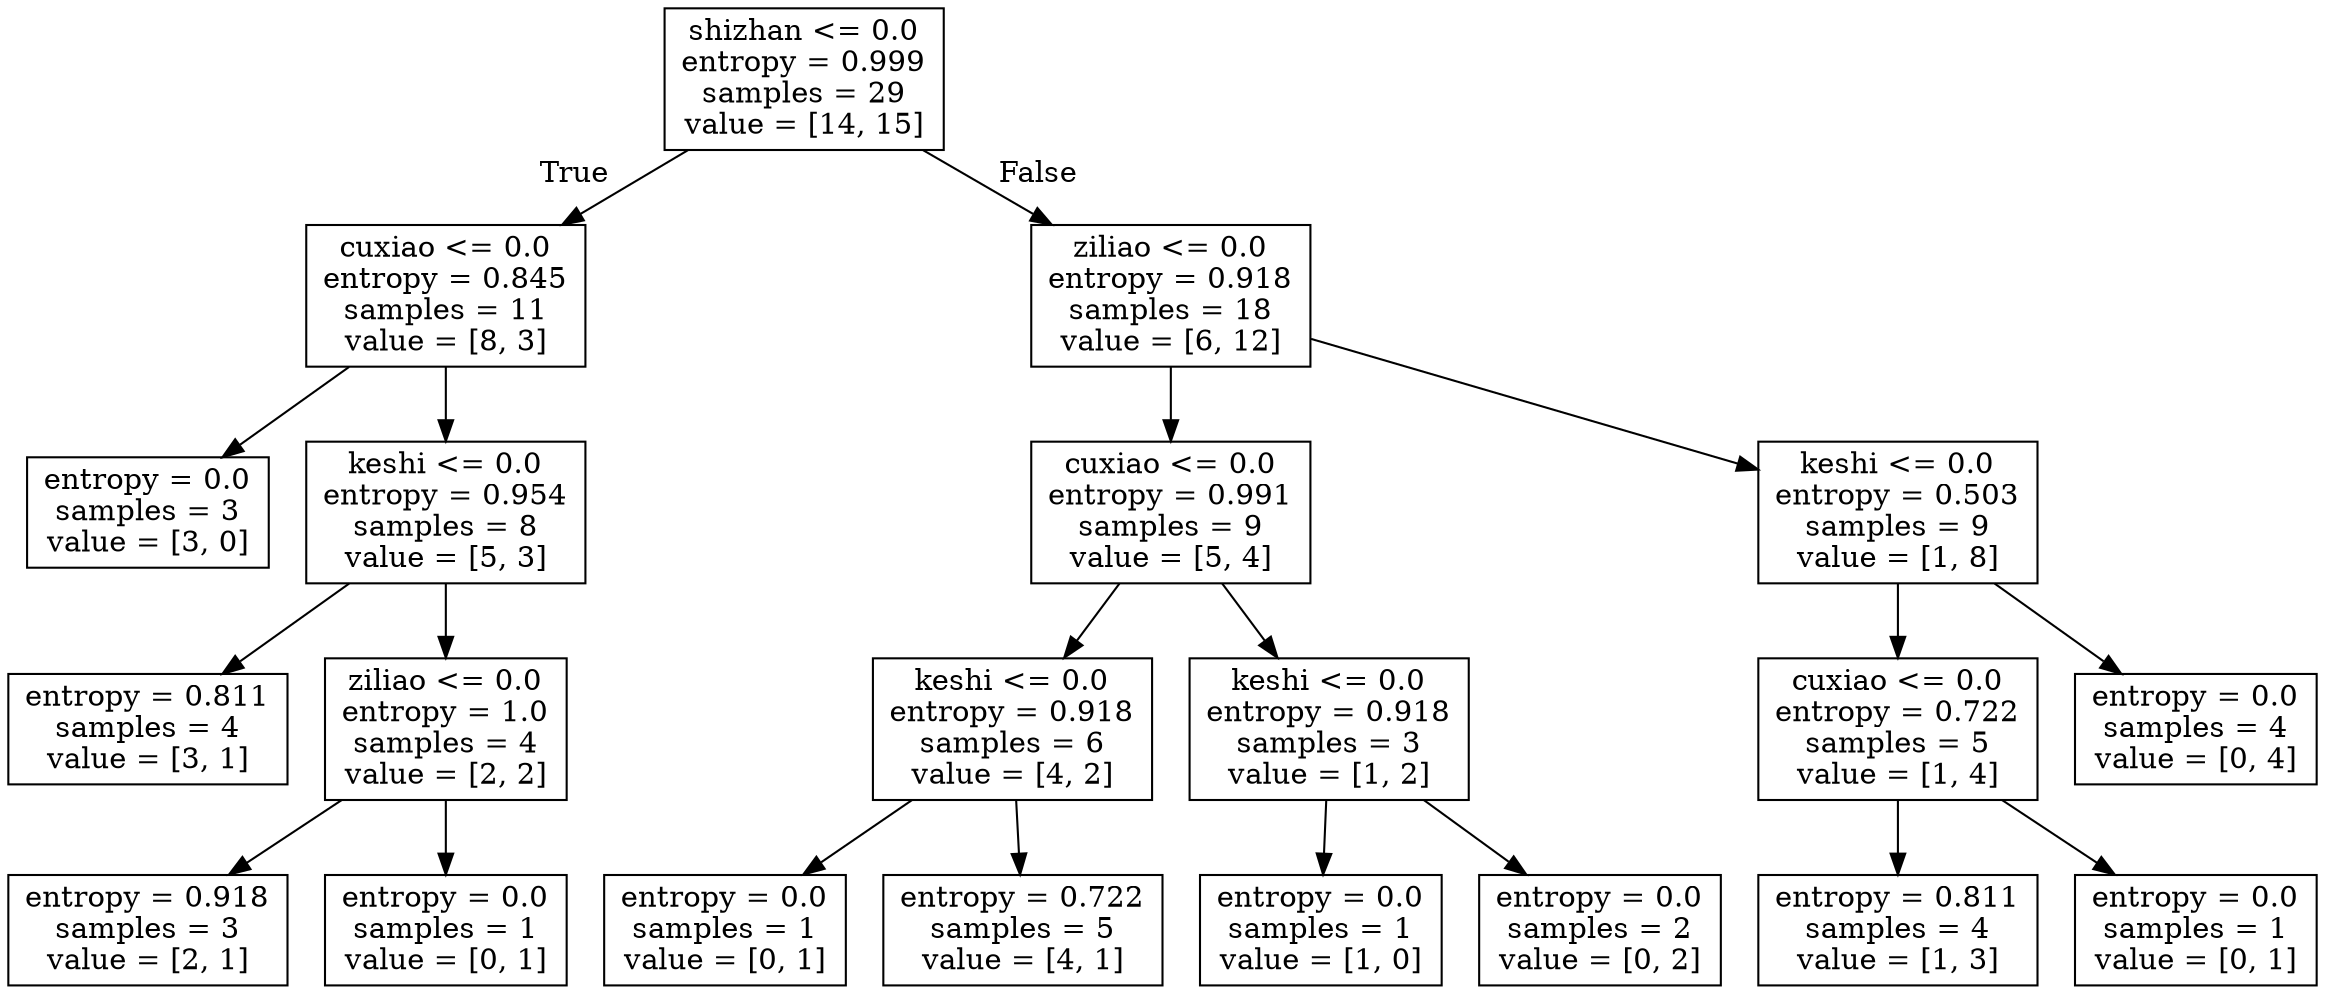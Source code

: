digraph Tree {
node [shape=box] ;
0 [label="shizhan <= 0.0\nentropy = 0.999\nsamples = 29\nvalue = [14, 15]"] ;
1 [label="cuxiao <= 0.0\nentropy = 0.845\nsamples = 11\nvalue = [8, 3]"] ;
0 -> 1 [labeldistance=2.5, labelangle=45, headlabel="True"] ;
2 [label="entropy = 0.0\nsamples = 3\nvalue = [3, 0]"] ;
1 -> 2 ;
3 [label="keshi <= 0.0\nentropy = 0.954\nsamples = 8\nvalue = [5, 3]"] ;
1 -> 3 ;
4 [label="entropy = 0.811\nsamples = 4\nvalue = [3, 1]"] ;
3 -> 4 ;
5 [label="ziliao <= 0.0\nentropy = 1.0\nsamples = 4\nvalue = [2, 2]"] ;
3 -> 5 ;
6 [label="entropy = 0.918\nsamples = 3\nvalue = [2, 1]"] ;
5 -> 6 ;
7 [label="entropy = 0.0\nsamples = 1\nvalue = [0, 1]"] ;
5 -> 7 ;
8 [label="ziliao <= 0.0\nentropy = 0.918\nsamples = 18\nvalue = [6, 12]"] ;
0 -> 8 [labeldistance=2.5, labelangle=-45, headlabel="False"] ;
9 [label="cuxiao <= 0.0\nentropy = 0.991\nsamples = 9\nvalue = [5, 4]"] ;
8 -> 9 ;
10 [label="keshi <= 0.0\nentropy = 0.918\nsamples = 6\nvalue = [4, 2]"] ;
9 -> 10 ;
11 [label="entropy = 0.0\nsamples = 1\nvalue = [0, 1]"] ;
10 -> 11 ;
12 [label="entropy = 0.722\nsamples = 5\nvalue = [4, 1]"] ;
10 -> 12 ;
13 [label="keshi <= 0.0\nentropy = 0.918\nsamples = 3\nvalue = [1, 2]"] ;
9 -> 13 ;
14 [label="entropy = 0.0\nsamples = 1\nvalue = [1, 0]"] ;
13 -> 14 ;
15 [label="entropy = 0.0\nsamples = 2\nvalue = [0, 2]"] ;
13 -> 15 ;
16 [label="keshi <= 0.0\nentropy = 0.503\nsamples = 9\nvalue = [1, 8]"] ;
8 -> 16 ;
17 [label="cuxiao <= 0.0\nentropy = 0.722\nsamples = 5\nvalue = [1, 4]"] ;
16 -> 17 ;
18 [label="entropy = 0.811\nsamples = 4\nvalue = [1, 3]"] ;
17 -> 18 ;
19 [label="entropy = 0.0\nsamples = 1\nvalue = [0, 1]"] ;
17 -> 19 ;
20 [label="entropy = 0.0\nsamples = 4\nvalue = [0, 4]"] ;
16 -> 20 ;
}